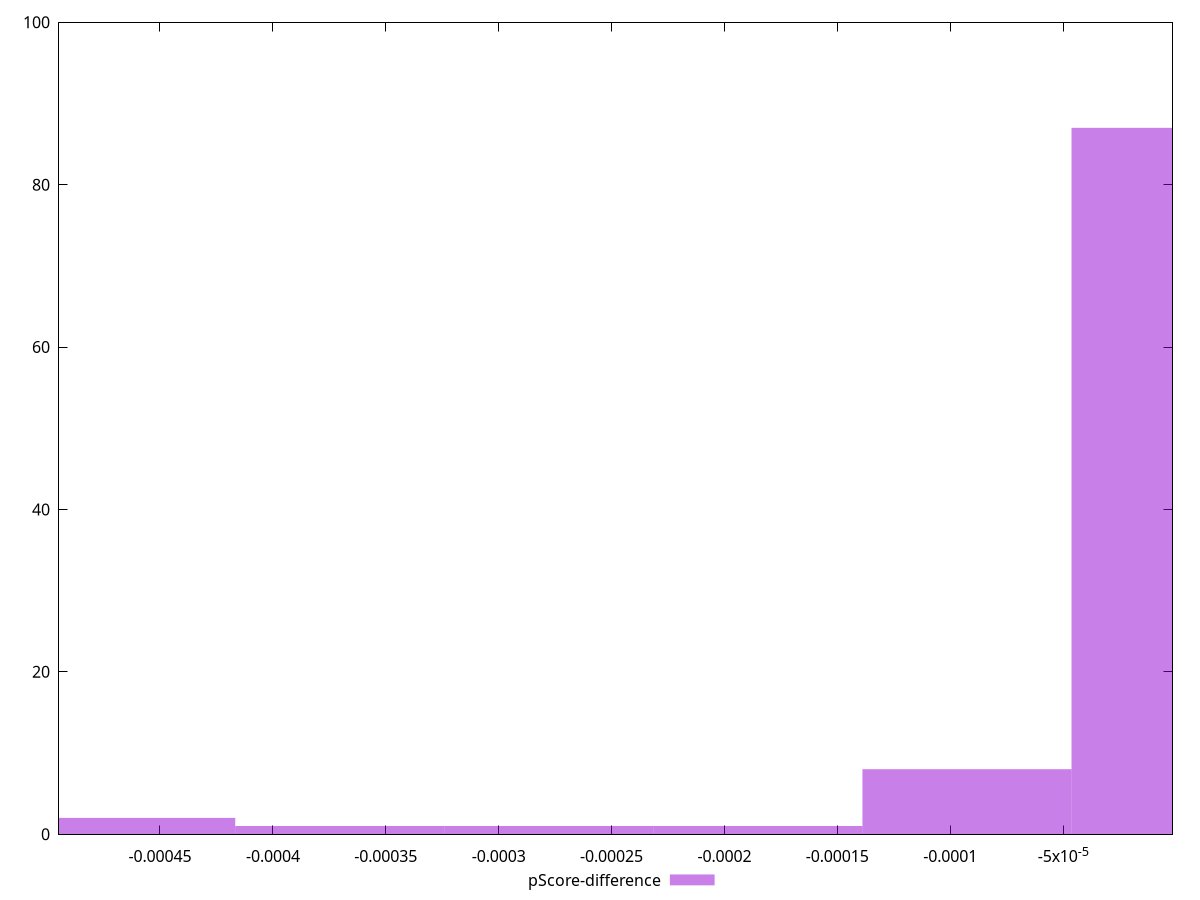 reset

$pScoreDifference <<EOF
0 87
-0.0000925963020866915 8
-0.000185192604173383 1
-0.0002777889062600745 1
-0.0004629815104334575 2
-0.000370385208346766 1
EOF

set key outside below
set boxwidth 0.0000925963020866915
set xrange [-0.0004947304642550776:-0.0000015738740948290086]
set yrange [0:100]
set trange [0:100]
set style fill transparent solid 0.5 noborder
set terminal svg size 640, 490 enhanced background rgb 'white'
set output "report_00019_2021-02-10T18-14-37.922Z//bootup-time/samples/pages+cached+noadtech+nomedia/pScore-difference/histogram.svg"

plot $pScoreDifference title "pScore-difference" with boxes

reset
